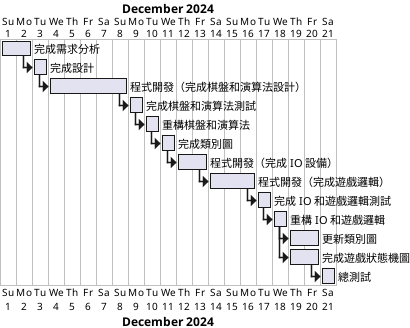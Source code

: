 @startgantt 期未專案甘特圖
Project starts 2024-12-01
[完成需求分析] lasts 2 day
[完成設計] lasts 1 day
[程式開發（完成棋盤和演算法設計）] lasts 5 day
[完成棋盤和演算法測試] lasts 1 day
[重構棋盤和演算法] lasts 1 day
[完成類別圖] lasts 1 day
[程式開發（完成 IO 設備）] lasts 2 day
[程式開發（完成遊戲邏輯）] lasts 3 day
[完成 IO 和遊戲邏輯測試] lasts 1 day
[重構 IO 和遊戲邏輯] lasts 1 day
[更新類別圖] lasts 2 day
[完成遊戲狀態機圖] lasts 2 day
[總測試] lasts 1 day

[完成需求分析] -> [完成設計]
[完成設計] -> [程式開發（完成棋盤和演算法設計）]
[程式開發（完成棋盤和演算法設計）] -> [完成棋盤和演算法測試]
[完成棋盤和演算法測試] -> [重構棋盤和演算法]
[重構棋盤和演算法] -> [完成類別圖]
[完成類別圖] -> [程式開發（完成 IO 設備）]
[程式開發（完成 IO 設備）] -> [程式開發（完成遊戲邏輯）]
[程式開發（完成遊戲邏輯）] -> [完成 IO 和遊戲邏輯測試]
[完成 IO 和遊戲邏輯測試] -> [重構 IO 和遊戲邏輯]
[重構 IO 和遊戲邏輯] -> [更新類別圖]
[重構 IO 和遊戲邏輯] -> [完成遊戲狀態機圖]
[完成遊戲狀態機圖] -> [總測試]

@endgantt